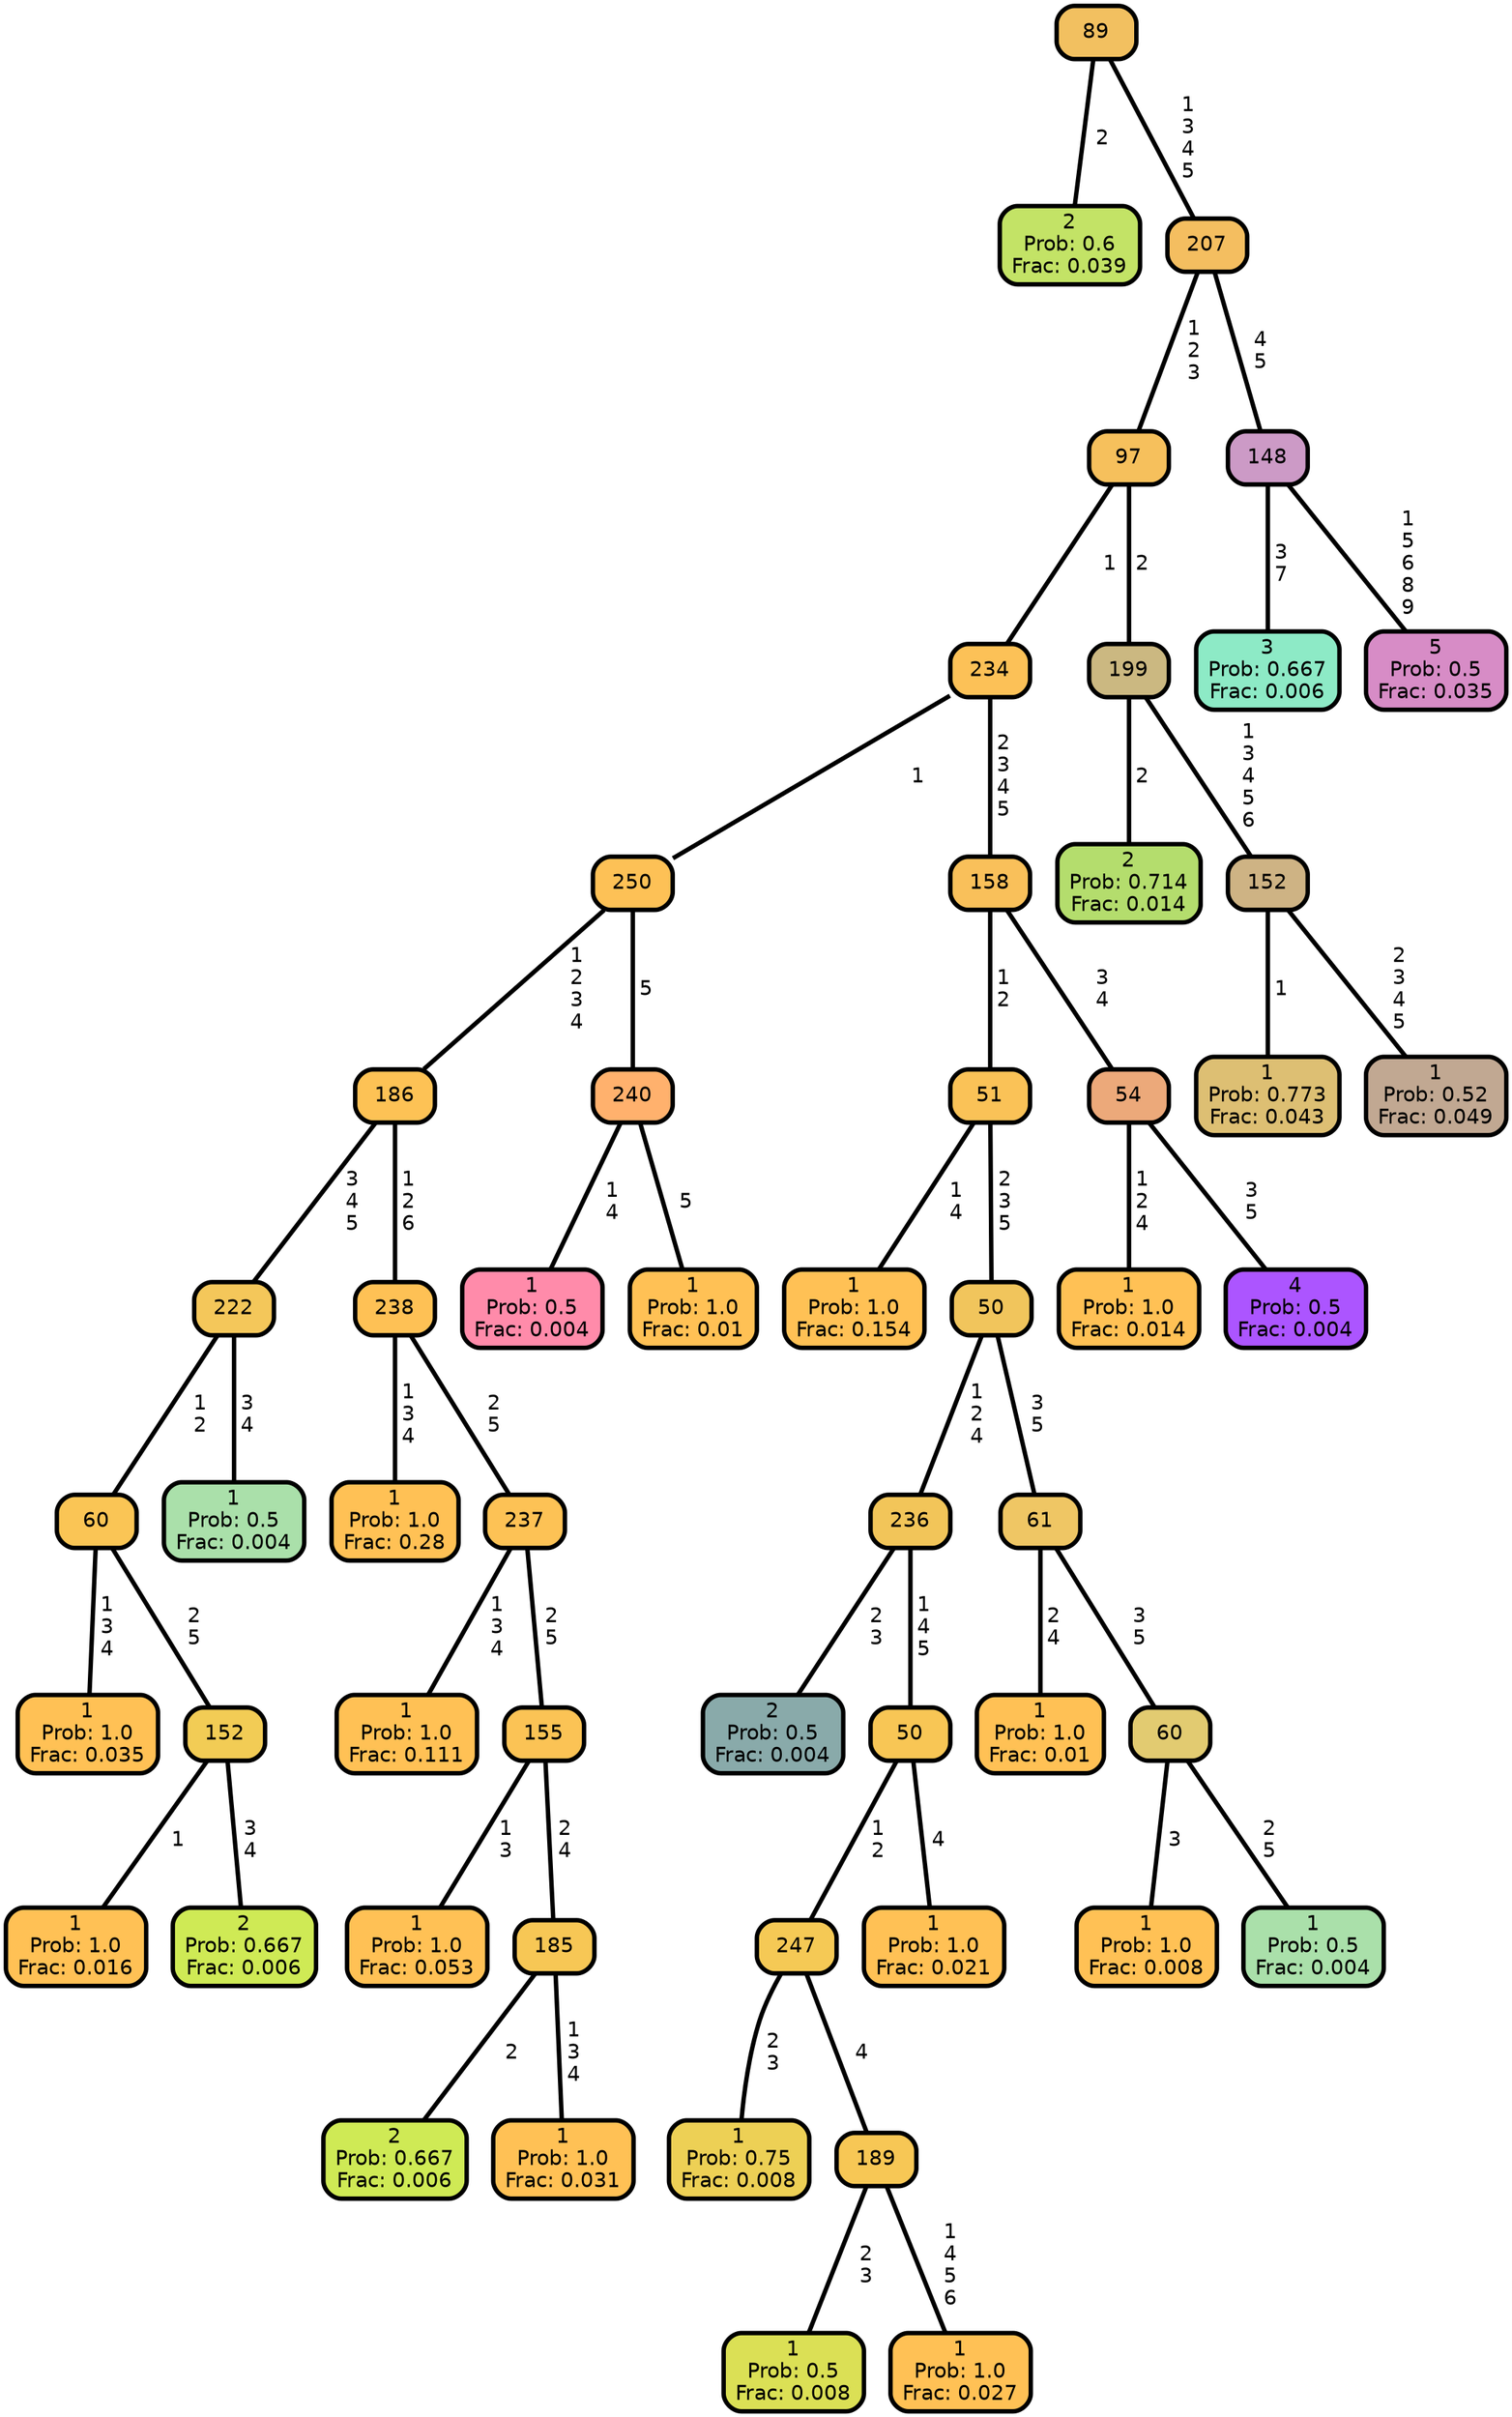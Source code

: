 graph Tree {
node [shape=box, style="filled, rounded",color="black",penwidth="3",fontcolor="black",                 fontname=helvetica] ;
graph [ranksep="0 equally", splines=straight,                 bgcolor=transparent, dpi=200] ;
edge [fontname=helvetica, color=black] ;
0 [label="2
Prob: 0.6
Frac: 0.039", fillcolor="#c3e366"] ;
1 [label="89", fillcolor="#f2c060"] ;
2 [label="1
Prob: 1.0
Frac: 0.035", fillcolor="#ffc155"] ;
3 [label="60", fillcolor="#fac555"] ;
4 [label="1
Prob: 1.0
Frac: 0.016", fillcolor="#ffc155"] ;
5 [label="152", fillcolor="#f2cc55"] ;
6 [label="2
Prob: 0.667
Frac: 0.006", fillcolor="#cfea55"] ;
7 [label="222", fillcolor="#f4c75a"] ;
8 [label="1
Prob: 0.5
Frac: 0.004", fillcolor="#aae0aa"] ;
9 [label="186", fillcolor="#fdc255"] ;
10 [label="1
Prob: 1.0
Frac: 0.28", fillcolor="#ffc155"] ;
11 [label="238", fillcolor="#fec155"] ;
12 [label="1
Prob: 1.0
Frac: 0.111", fillcolor="#ffc155"] ;
13 [label="237", fillcolor="#fdc255"] ;
14 [label="1
Prob: 1.0
Frac: 0.053", fillcolor="#ffc155"] ;
15 [label="155", fillcolor="#fbc355"] ;
16 [label="2
Prob: 0.667
Frac: 0.006", fillcolor="#cfea55"] ;
17 [label="185", fillcolor="#f7c755"] ;
18 [label="1
Prob: 1.0
Frac: 0.031", fillcolor="#ffc155"] ;
19 [label="250", fillcolor="#fdc156"] ;
20 [label="1
Prob: 0.5
Frac: 0.004", fillcolor="#ff8baa"] ;
21 [label="240", fillcolor="#ffb16d"] ;
22 [label="1
Prob: 1.0
Frac: 0.01", fillcolor="#ffc155"] ;
23 [label="234", fillcolor="#fcc157"] ;
24 [label="1
Prob: 1.0
Frac: 0.154", fillcolor="#ffc155"] ;
25 [label="51", fillcolor="#fac257"] ;
26 [label="2
Prob: 0.5
Frac: 0.004", fillcolor="#89aaaa"] ;
27 [label="236", fillcolor="#f2c559"] ;
28 [label="1
Prob: 0.75
Frac: 0.008", fillcolor="#edd055"] ;
29 [label="247", fillcolor="#f5c955"] ;
30 [label="1
Prob: 0.5
Frac: 0.008", fillcolor="#dbe055"] ;
31 [label="189", fillcolor="#f7c755"] ;
32 [label="1
Prob: 1.0
Frac: 0.027", fillcolor="#ffc155"] ;
33 [label="50", fillcolor="#f8c655"] ;
34 [label="1
Prob: 1.0
Frac: 0.021", fillcolor="#ffc155"] ;
35 [label="50", fillcolor="#f1c55c"] ;
36 [label="1
Prob: 1.0
Frac: 0.01", fillcolor="#ffc155"] ;
37 [label="61", fillcolor="#efc664"] ;
38 [label="1
Prob: 1.0
Frac: 0.008", fillcolor="#ffc155"] ;
39 [label="60", fillcolor="#e2cb71"] ;
40 [label="1
Prob: 0.5
Frac: 0.004", fillcolor="#aae0aa"] ;
41 [label="158", fillcolor="#f9c05a"] ;
42 [label="1
Prob: 1.0
Frac: 0.014", fillcolor="#ffc155"] ;
43 [label="54", fillcolor="#eca97a"] ;
44 [label="4
Prob: 0.5
Frac: 0.004", fillcolor="#ac55ff"] ;
45 [label="97", fillcolor="#f6c05c"] ;
46 [label="2
Prob: 0.714
Frac: 0.014", fillcolor="#b4dd6d"] ;
47 [label="199", fillcolor="#cbb881"] ;
48 [label="1
Prob: 0.773
Frac: 0.043", fillcolor="#ddbf73"] ;
49 [label="152", fillcolor="#ceb384"] ;
50 [label="1
Prob: 0.52
Frac: 0.049", fillcolor="#c1a892"] ;
51 [label="207", fillcolor="#f4be60"] ;
52 [label="3
Prob: 0.667
Frac: 0.006", fillcolor="#8deac6"] ;
53 [label="148", fillcolor="#cc9ac6"] ;
54 [label="5
Prob: 0.5
Frac: 0.035", fillcolor="#d78cc6"] ;
1 -- 0 [label=" 2",penwidth=3] ;
1 -- 51 [label=" 1\n 3\n 4\n 5",penwidth=3] ;
3 -- 2 [label=" 1\n 3\n 4",penwidth=3] ;
3 -- 5 [label=" 2\n 5",penwidth=3] ;
5 -- 4 [label=" 1",penwidth=3] ;
5 -- 6 [label=" 3\n 4",penwidth=3] ;
7 -- 3 [label=" 1\n 2",penwidth=3] ;
7 -- 8 [label=" 3\n 4",penwidth=3] ;
9 -- 7 [label=" 3\n 4\n 5",penwidth=3] ;
9 -- 11 [label=" 1\n 2\n 6",penwidth=3] ;
11 -- 10 [label=" 1\n 3\n 4",penwidth=3] ;
11 -- 13 [label=" 2\n 5",penwidth=3] ;
13 -- 12 [label=" 1\n 3\n 4",penwidth=3] ;
13 -- 15 [label=" 2\n 5",penwidth=3] ;
15 -- 14 [label=" 1\n 3",penwidth=3] ;
15 -- 17 [label=" 2\n 4",penwidth=3] ;
17 -- 16 [label=" 2",penwidth=3] ;
17 -- 18 [label=" 1\n 3\n 4",penwidth=3] ;
19 -- 9 [label=" 1\n 2\n 3\n 4",penwidth=3] ;
19 -- 21 [label=" 5",penwidth=3] ;
21 -- 20 [label=" 1\n 4",penwidth=3] ;
21 -- 22 [label=" 5",penwidth=3] ;
23 -- 19 [label=" 1",penwidth=3] ;
23 -- 41 [label=" 2\n 3\n 4\n 5",penwidth=3] ;
25 -- 24 [label=" 1\n 4",penwidth=3] ;
25 -- 35 [label=" 2\n 3\n 5",penwidth=3] ;
27 -- 26 [label=" 2\n 3",penwidth=3] ;
27 -- 33 [label=" 1\n 4\n 5",penwidth=3] ;
29 -- 28 [label=" 2\n 3",penwidth=3] ;
29 -- 31 [label=" 4",penwidth=3] ;
31 -- 30 [label=" 2\n 3",penwidth=3] ;
31 -- 32 [label=" 1\n 4\n 5\n 6",penwidth=3] ;
33 -- 29 [label=" 1\n 2",penwidth=3] ;
33 -- 34 [label=" 4",penwidth=3] ;
35 -- 27 [label=" 1\n 2\n 4",penwidth=3] ;
35 -- 37 [label=" 3\n 5",penwidth=3] ;
37 -- 36 [label=" 2\n 4",penwidth=3] ;
37 -- 39 [label=" 3\n 5",penwidth=3] ;
39 -- 38 [label=" 3",penwidth=3] ;
39 -- 40 [label=" 2\n 5",penwidth=3] ;
41 -- 25 [label=" 1\n 2",penwidth=3] ;
41 -- 43 [label=" 3\n 4",penwidth=3] ;
43 -- 42 [label=" 1\n 2\n 4",penwidth=3] ;
43 -- 44 [label=" 3\n 5",penwidth=3] ;
45 -- 23 [label=" 1",penwidth=3] ;
45 -- 47 [label=" 2",penwidth=3] ;
47 -- 46 [label=" 2",penwidth=3] ;
47 -- 49 [label=" 1\n 3\n 4\n 5\n 6",penwidth=3] ;
49 -- 48 [label=" 1",penwidth=3] ;
49 -- 50 [label=" 2\n 3\n 4\n 5",penwidth=3] ;
51 -- 45 [label=" 1\n 2\n 3",penwidth=3] ;
51 -- 53 [label=" 4\n 5",penwidth=3] ;
53 -- 52 [label=" 3\n 7",penwidth=3] ;
53 -- 54 [label=" 1\n 5\n 6\n 8\n 9",penwidth=3] ;
{rank = same;}}